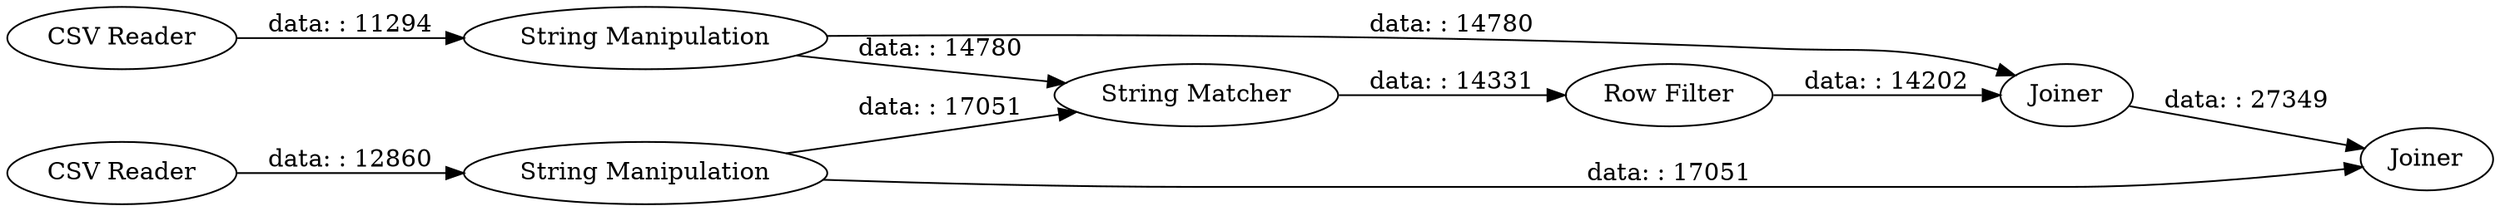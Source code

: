 digraph {
	"4589076103866596519_9" [label="Row Filter"]
	"4589076103866596519_10" [label=Joiner]
	"4589076103866596519_5" [label="CSV Reader"]
	"4589076103866596519_3" [label="CSV Reader"]
	"4589076103866596519_8" [label="String Matcher"]
	"4589076103866596519_13" [label="String Manipulation"]
	"4589076103866596519_11" [label=Joiner]
	"4589076103866596519_12" [label="String Manipulation"]
	"4589076103866596519_13" -> "4589076103866596519_8" [label="data: : 14780"]
	"4589076103866596519_12" -> "4589076103866596519_8" [label="data: : 17051"]
	"4589076103866596519_13" -> "4589076103866596519_10" [label="data: : 14780"]
	"4589076103866596519_3" -> "4589076103866596519_12" [label="data: : 12860"]
	"4589076103866596519_8" -> "4589076103866596519_9" [label="data: : 14331"]
	"4589076103866596519_10" -> "4589076103866596519_11" [label="data: : 27349"]
	"4589076103866596519_9" -> "4589076103866596519_10" [label="data: : 14202"]
	"4589076103866596519_12" -> "4589076103866596519_11" [label="data: : 17051"]
	"4589076103866596519_5" -> "4589076103866596519_13" [label="data: : 11294"]
	rankdir=LR
}
